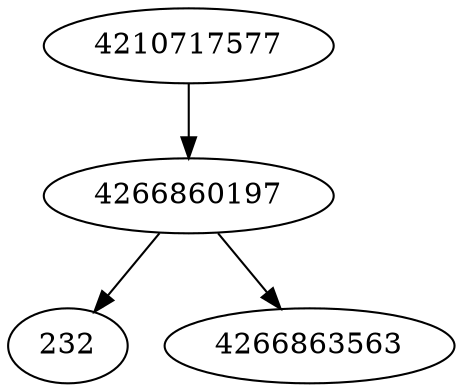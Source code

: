 strict digraph  {
232;
4210717577;
4266863563;
4266860197;
4210717577 -> 4266860197;
4266860197 -> 4266863563;
4266860197 -> 232;
}
